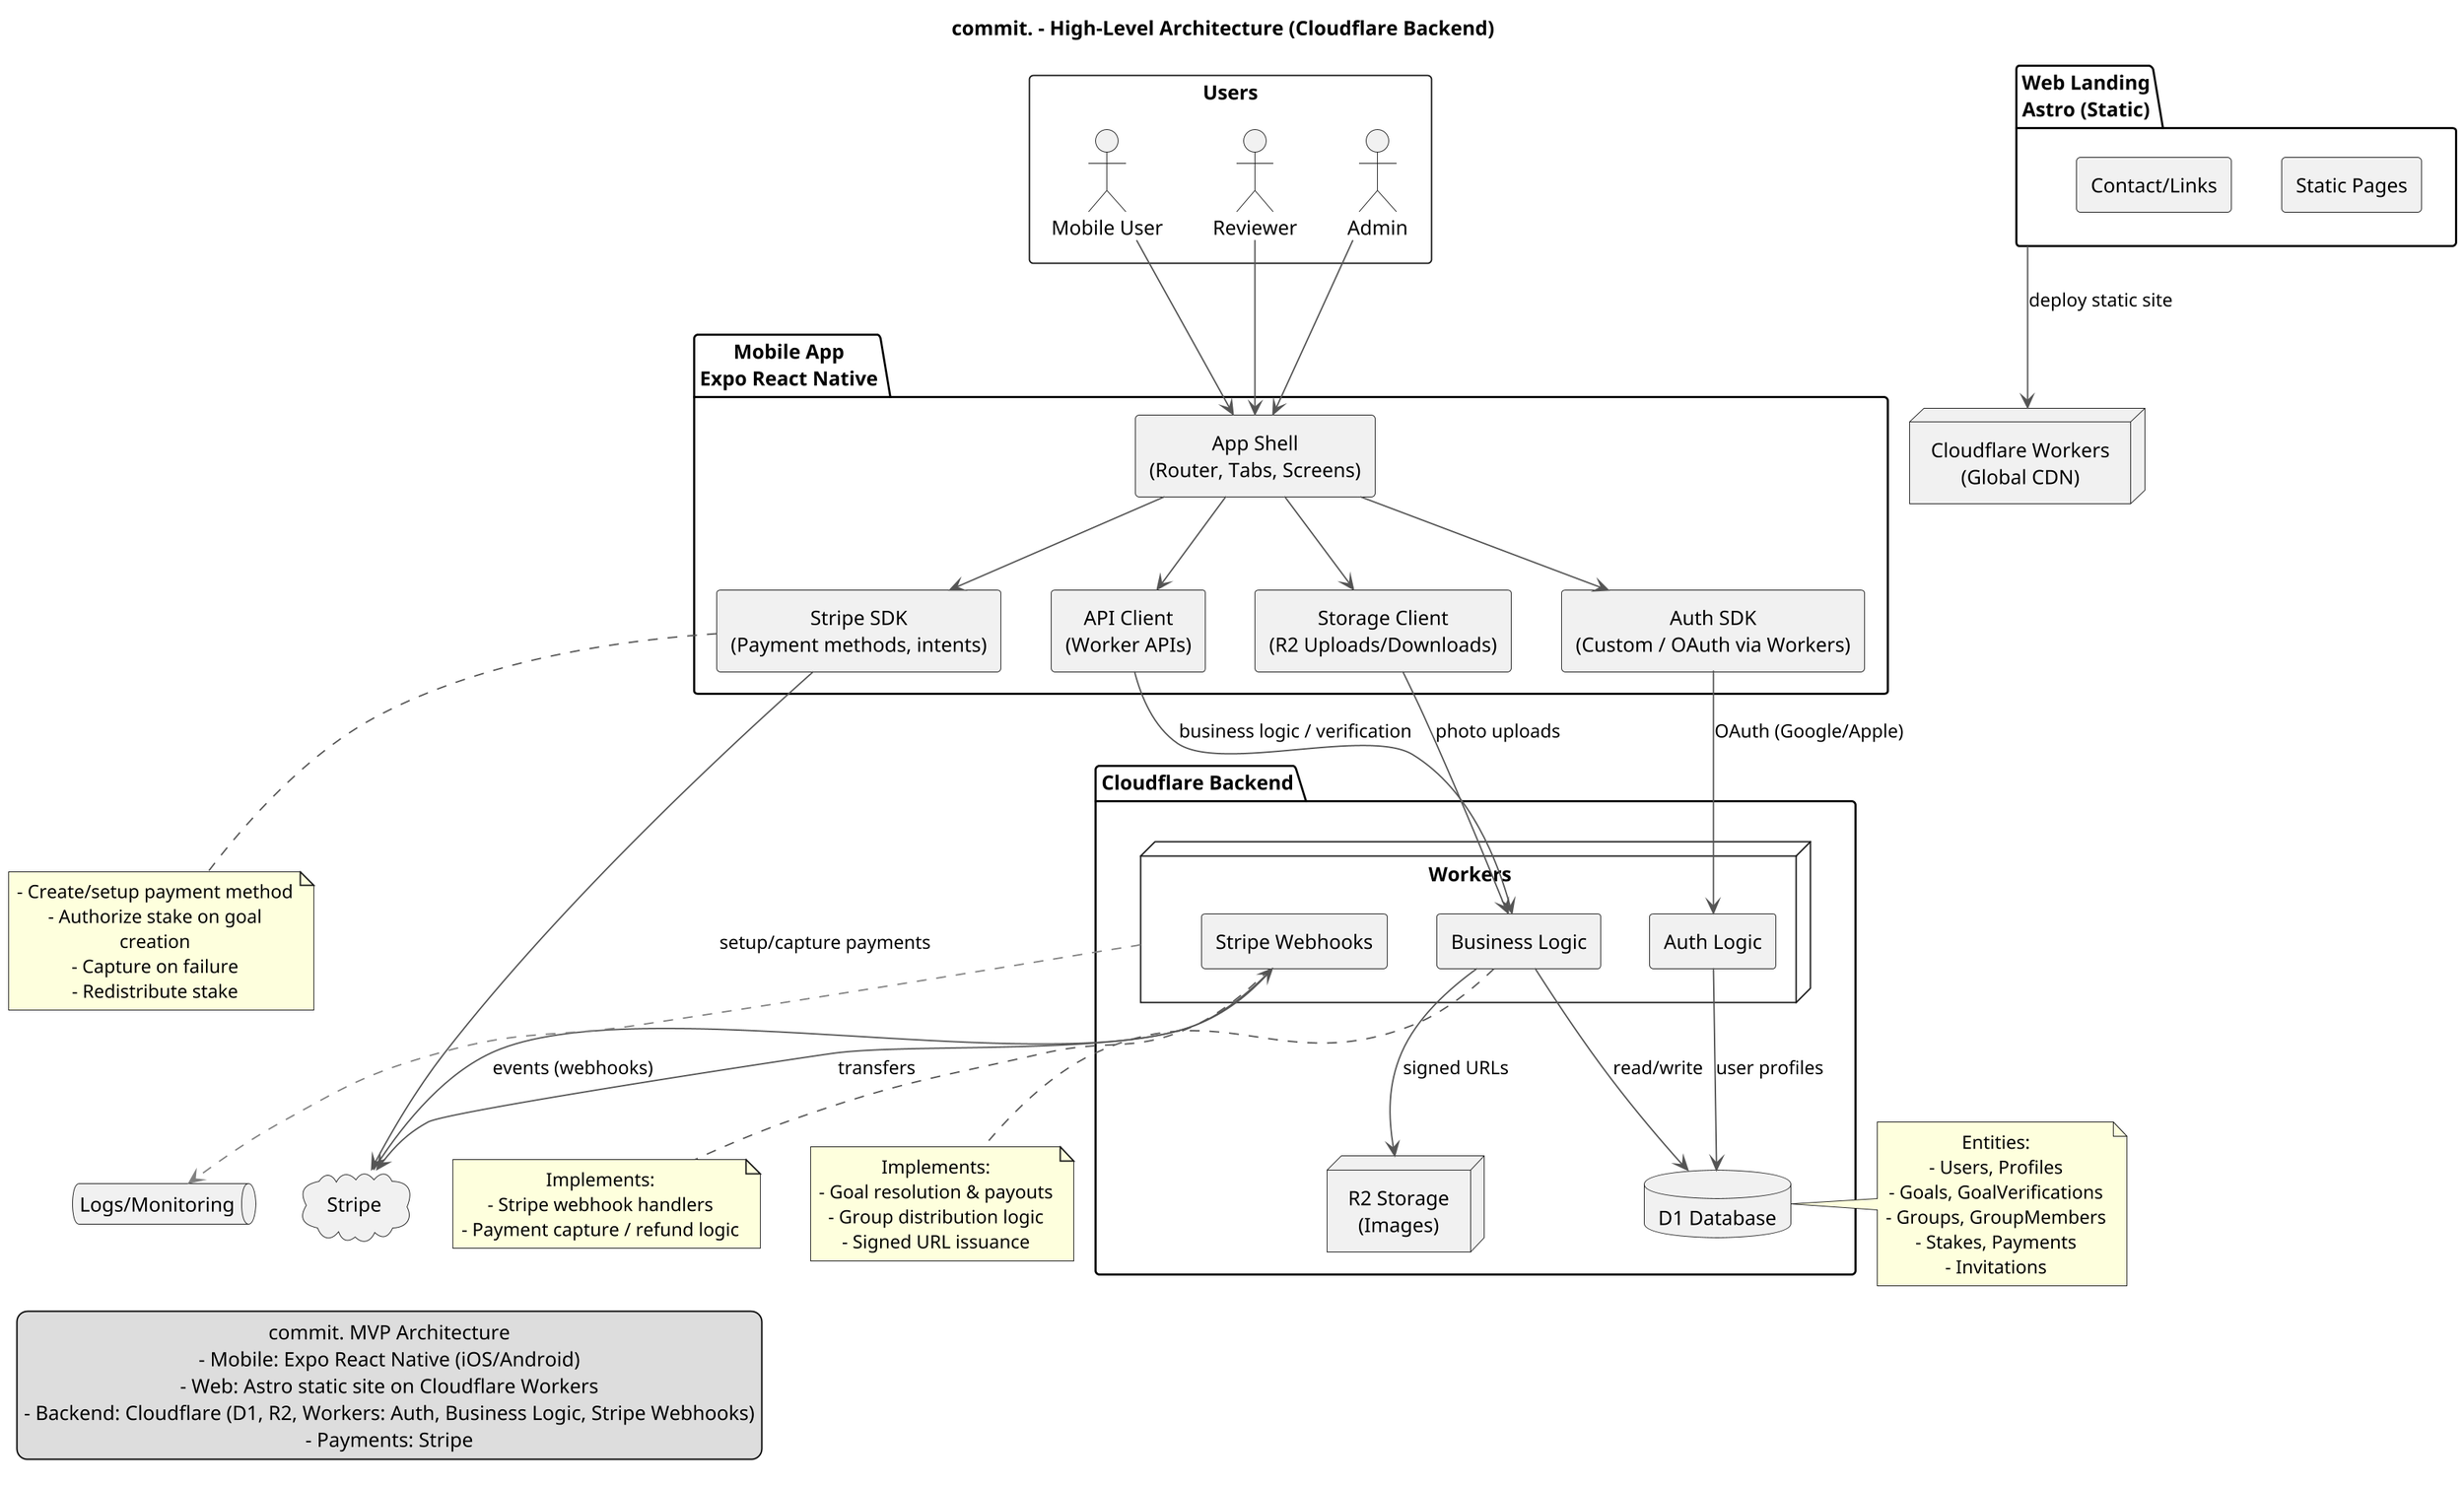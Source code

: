 @startuml architecture
title commit. - High-Level Architecture (Cloudflare Backend)

skinparam componentStyle rectangle
skinparam shadowing false
skinparam defaultTextAlignment center
skinparam wrapWidth 200
skinparam dpi 180
skinparam ArrowColor #555555
skinparam ArrowThickness 1
skinparam monochrome false

legend left
  commit. MVP Architecture
  - Mobile: Expo React Native (iOS/Android)
  - Web: Astro static site on Cloudflare Workers
  - Backend: Cloudflare (D1, R2, Workers: Auth, Business Logic, Stripe Webhooks)
  - Payments: Stripe
endlegend

rectangle "Users" as Users {
  actor "Mobile User" as MobileUser
  actor "Reviewer" as Reviewer
  actor "Admin" as Admin
}

package "Mobile App\nExpo React Native" as Mobile {
  [App Shell\n(Router, Tabs, Screens)] as AppShell
  [Auth SDK\n(Custom / OAuth via Workers)] as MobileAuth
  [API Client\n(Worker APIs)] as MobileApi
  [Storage Client\n(R2 Uploads/Downloads)] as MobileStorage
  [Stripe SDK\n(Payment methods, intents)] as MobileStripe
}

package "Web Landing\nAstro (Static)" as Web {
  [Static Pages]
  [Contact/Links]
}

node "Cloudflare Workers\n(Global CDN)" as CF
Web -down-> CF : deploy static site

package "Cloudflare Backend" as Cloudflare {
  database "D1 Database" as DB
  node "R2 Storage\n(Images)" as Storage
  node "Workers" as Edge {
    [Auth Logic] as Auth
    [Business Logic] as BizLogic
    [Stripe Webhooks] as StripeHooks
  }
}

cloud Stripe

MobileUser --> AppShell
Reviewer --> AppShell
Admin --> AppShell

AppShell --> MobileAuth
AppShell --> MobileApi
AppShell --> MobileStorage
AppShell --> MobileStripe

MobileAuth --> Auth : OAuth (Google/Apple)
MobileStorage --> BizLogic : photo uploads
MobileApi --> BizLogic : business logic / verification

MobileStripe -right-> Stripe : setup/capture payments
Stripe -left-> StripeHooks : events (webhooks)
StripeHooks -down-> Stripe : transfers

BizLogic --> DB : read/write
BizLogic --> Storage : signed URLs
Auth --> DB : user profiles

queue "Logs/Monitoring" as Observability
Edge -[#gray,dashed]-> Observability

note right of DB
  Entities:
  - Users, Profiles
  - Goals, GoalVerifications
  - Groups, GroupMembers
  - Stakes, Payments
  - Invitations
end note

note bottom of BizLogic
  Implements:
  - Goal resolution & payouts
  - Group distribution logic
  - Signed URL issuance
end note

note bottom of StripeHooks
  Implements:
  - Stripe webhook handlers
  - Payment capture / refund logic
end note

note bottom of MobileStripe
  - Create/setup payment method
  - Authorize stake on goal creation
  - Capture on failure
  - Redistribute stake
end note

@enduml
